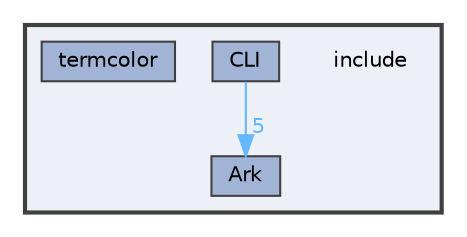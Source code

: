 digraph "/Users/fola/Documents/ArkScript/Ark/include"
{
 // INTERACTIVE_SVG=YES
 // LATEX_PDF_SIZE
  bgcolor="transparent";
  edge [fontname=Helvetica,fontsize=10,labelfontname=Helvetica,labelfontsize=10];
  node [fontname=Helvetica,fontsize=10,shape=box,height=0.2,width=0.4];
  compound=true
  subgraph clusterdir_d44c64559bbebec7f509842c48db8b23 {
    graph [ bgcolor="#edf0f7", pencolor="grey25", label="", fontname=Helvetica,fontsize=10 style="filled,bold", URL="dir_d44c64559bbebec7f509842c48db8b23.html",tooltip=""]
    dir_d44c64559bbebec7f509842c48db8b23 [shape=plaintext, label="include"];
  dir_a8b6c64285bf9ac60f50770eb2fc48b5 [label="Ark", fillcolor="#a2b4d6", color="grey25", style="filled", URL="dir_a8b6c64285bf9ac60f50770eb2fc48b5.html",tooltip=""];
  dir_fecb511e6ef370f316cfc3c5cc95d0a0 [label="CLI", fillcolor="#a2b4d6", color="grey25", style="filled", URL="dir_fecb511e6ef370f316cfc3c5cc95d0a0.html",tooltip=""];
  dir_b5e94b855bf2131c27f96cfee8a67dab [label="termcolor", fillcolor="#a2b4d6", color="grey25", style="filled", URL="dir_b5e94b855bf2131c27f96cfee8a67dab.html",tooltip=""];
  }
  dir_fecb511e6ef370f316cfc3c5cc95d0a0->dir_a8b6c64285bf9ac60f50770eb2fc48b5 [headlabel="5", labeldistance=1.5 headhref="dir_000006_000000.html" color="steelblue1" fontcolor="steelblue1"];
}
